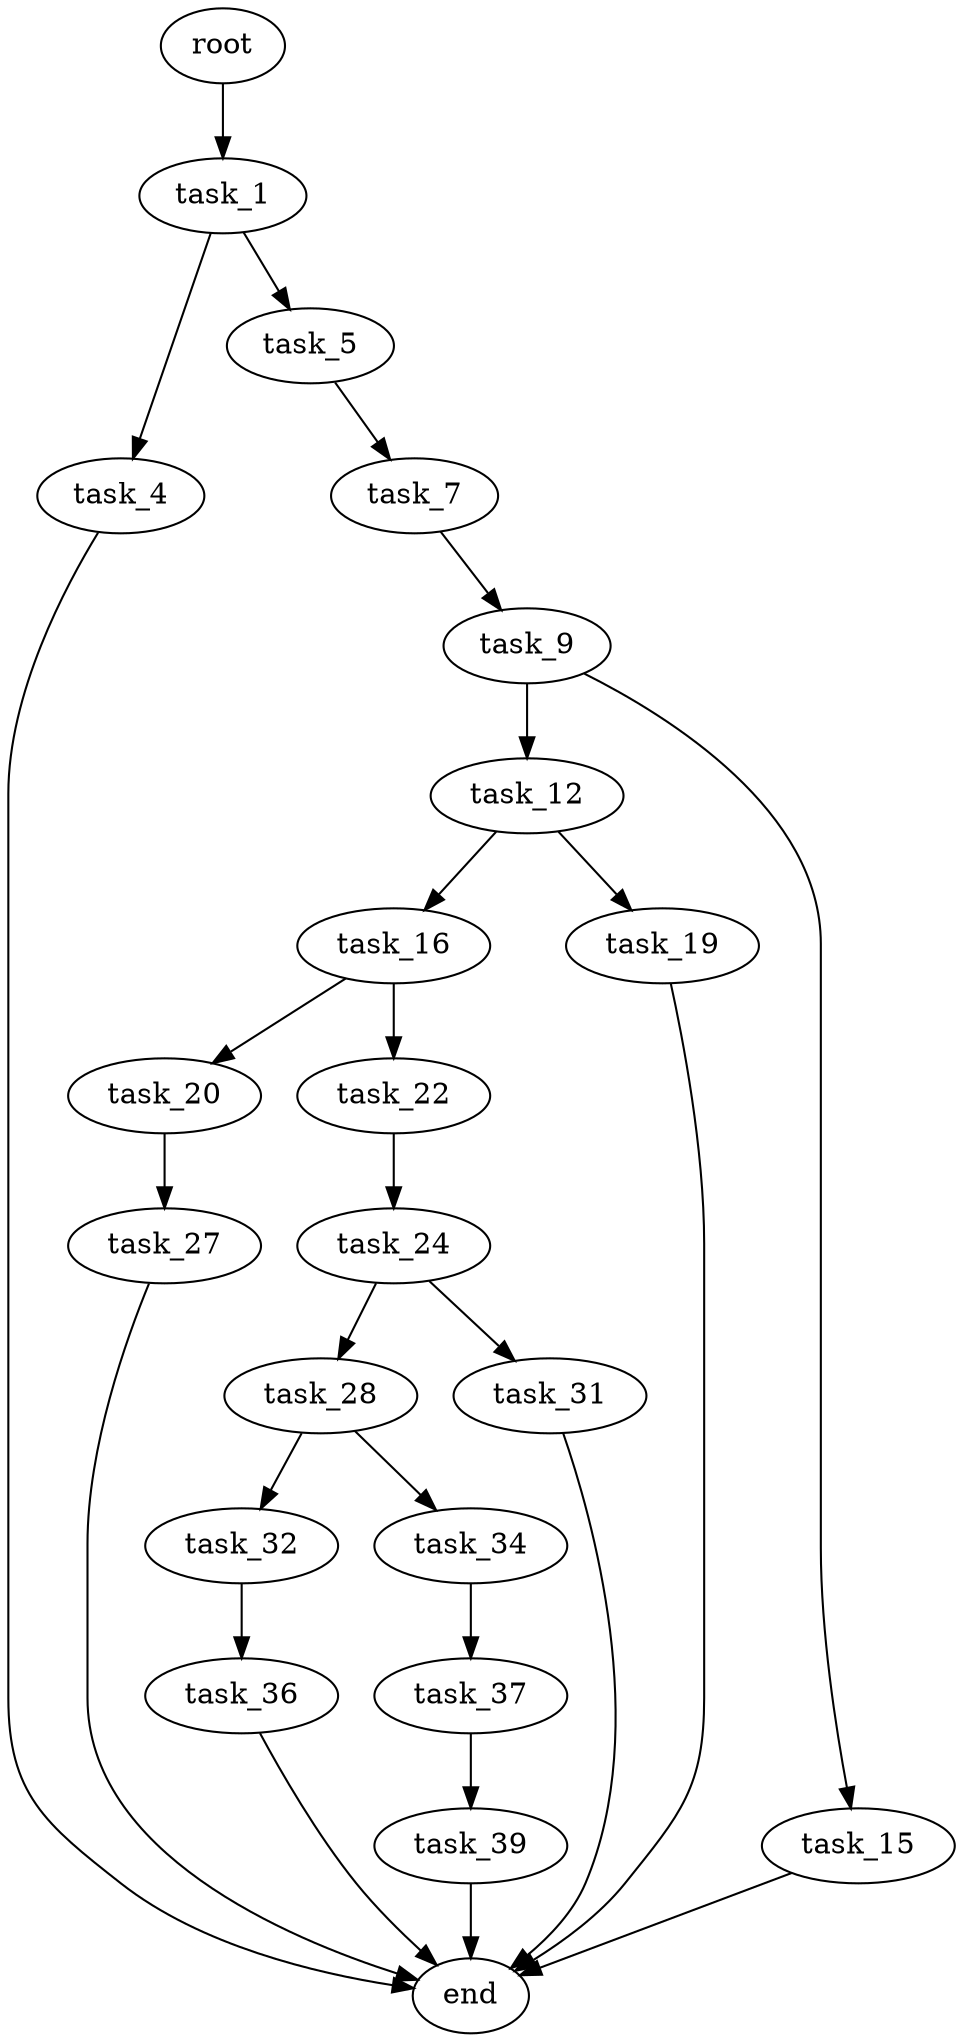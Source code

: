 digraph G {
  root [size="0.000000"];
  task_1 [size="8589934592.000000"];
  task_4 [size="2263826975.000000"];
  task_5 [size="78658092425.000000"];
  task_7 [size="904571966972.000000"];
  task_9 [size="29630810292.000000"];
  task_12 [size="28991029248.000000"];
  task_15 [size="4962094876.000000"];
  task_16 [size="29284781817.000000"];
  task_19 [size="1073741824000.000000"];
  task_20 [size="28991029248.000000"];
  task_22 [size="231928233984.000000"];
  task_24 [size="168140098413.000000"];
  task_27 [size="186731925034.000000"];
  task_28 [size="134217728000.000000"];
  task_31 [size="3651784481.000000"];
  task_32 [size="173287128561.000000"];
  task_34 [size="6937154252.000000"];
  task_36 [size="24244898336.000000"];
  task_37 [size="782757789696.000000"];
  task_39 [size="16081906603.000000"];
  end [size="0.000000"];

  root -> task_1 [size="1.000000"];
  task_1 -> task_4 [size="33554432.000000"];
  task_1 -> task_5 [size="33554432.000000"];
  task_4 -> end [size="1.000000"];
  task_5 -> task_7 [size="209715200.000000"];
  task_7 -> task_9 [size="838860800.000000"];
  task_9 -> task_12 [size="33554432.000000"];
  task_9 -> task_15 [size="33554432.000000"];
  task_12 -> task_16 [size="75497472.000000"];
  task_12 -> task_19 [size="75497472.000000"];
  task_15 -> end [size="1.000000"];
  task_16 -> task_20 [size="679477248.000000"];
  task_16 -> task_22 [size="679477248.000000"];
  task_19 -> end [size="1.000000"];
  task_20 -> task_27 [size="75497472.000000"];
  task_22 -> task_24 [size="301989888.000000"];
  task_24 -> task_28 [size="301989888.000000"];
  task_24 -> task_31 [size="301989888.000000"];
  task_27 -> end [size="1.000000"];
  task_28 -> task_32 [size="209715200.000000"];
  task_28 -> task_34 [size="209715200.000000"];
  task_31 -> end [size="1.000000"];
  task_32 -> task_36 [size="301989888.000000"];
  task_34 -> task_37 [size="134217728.000000"];
  task_36 -> end [size="1.000000"];
  task_37 -> task_39 [size="679477248.000000"];
  task_39 -> end [size="1.000000"];
}
